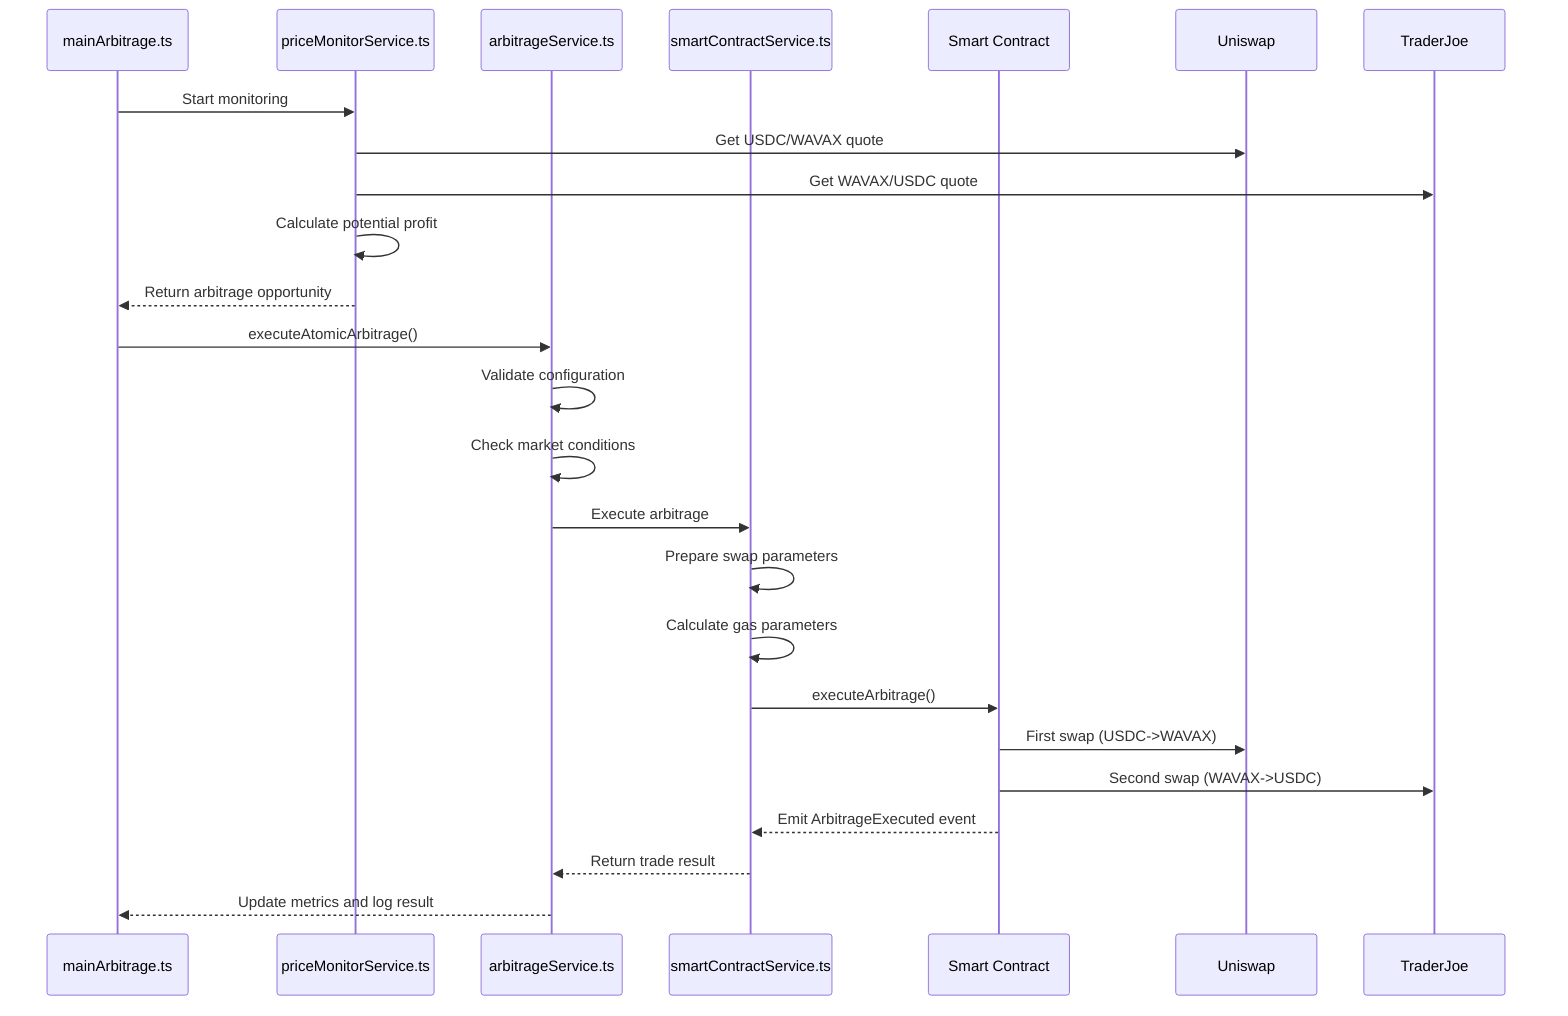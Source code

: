 sequenceDiagram
    participant Main as mainArbitrage.ts
    participant Price as priceMonitorService.ts
    participant Arb as arbitrageService.ts
    participant Smart as smartContractService.ts
    participant Contract as Smart Contract
    participant DEX1 as Uniswap
    participant DEX2 as TraderJoe

    Main->>Price: Start monitoring
    Price->>DEX1: Get USDC/WAVAX quote
    Price->>DEX2: Get WAVAX/USDC quote
    Price->>Price: Calculate potential profit
    Price-->>Main: Return arbitrage opportunity

    Main->>Arb: executeAtomicArbitrage()
    Arb->>Arb: Validate configuration
    Arb->>Arb: Check market conditions
    Arb->>Smart: Execute arbitrage

    Smart->>Smart: Prepare swap parameters
    Smart->>Smart: Calculate gas parameters
    Smart->>Contract: executeArbitrage()
    
    Contract->>DEX1: First swap (USDC->WAVAX)
    Contract->>DEX2: Second swap (WAVAX->USDC)
    Contract-->>Smart: Emit ArbitrageExecuted event
    
    Smart-->>Arb: Return trade result
    Arb-->>Main: Update metrics and log result